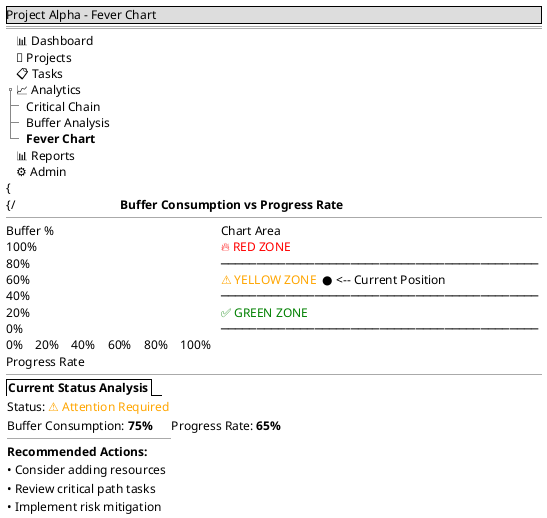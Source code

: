 @startsalt
{
  {* Project Alpha - Fever Chart }
  ==
  {T
    + 📊 Dashboard  
    + 📁 Projects
    + 📋 Tasks
    + 📈 Analytics
    ++ Critical Chain
    ++ Buffer Analysis
    ++ <b>Fever Chart</b>
    + 📊 Reports
    + ⚙️ Admin
    |
    {
      {/ <b>Buffer Consumption vs Progress Rate</b> }
      --
      {T
        Buffer % | Chart Area                                    
        100% | <color:red>🔥 RED ZONE</color>                           
        80%  | ────────────────────────────────────────────
        60%  | <color:orange>⚠️ YELLOW ZONE</color>  ● <-- Current Position     
        40%  | ────────────────────────────────────────────
        20%  | <color:green>✅ GREEN ZONE</color>                        
        0%   | ────────────────────────────────────────────
             | 0%    20%    40%    60%    80%    100%
             |              Progress Rate
      }
      --
      {/ <b>Current Status Analysis</b> }
      {
        Status: <color:orange>⚠️ Attention Required</color>
        Buffer Consumption: <b>75%</b> | Progress Rate: <b>65%</b>
        --
        <b>Recommended Actions:</b>
        • Consider adding resources
        • Review critical path tasks
        • Implement risk mitigation
      }
    }
  }
  ==
  {* © 2025 CCPM System }
}
@endsalt
